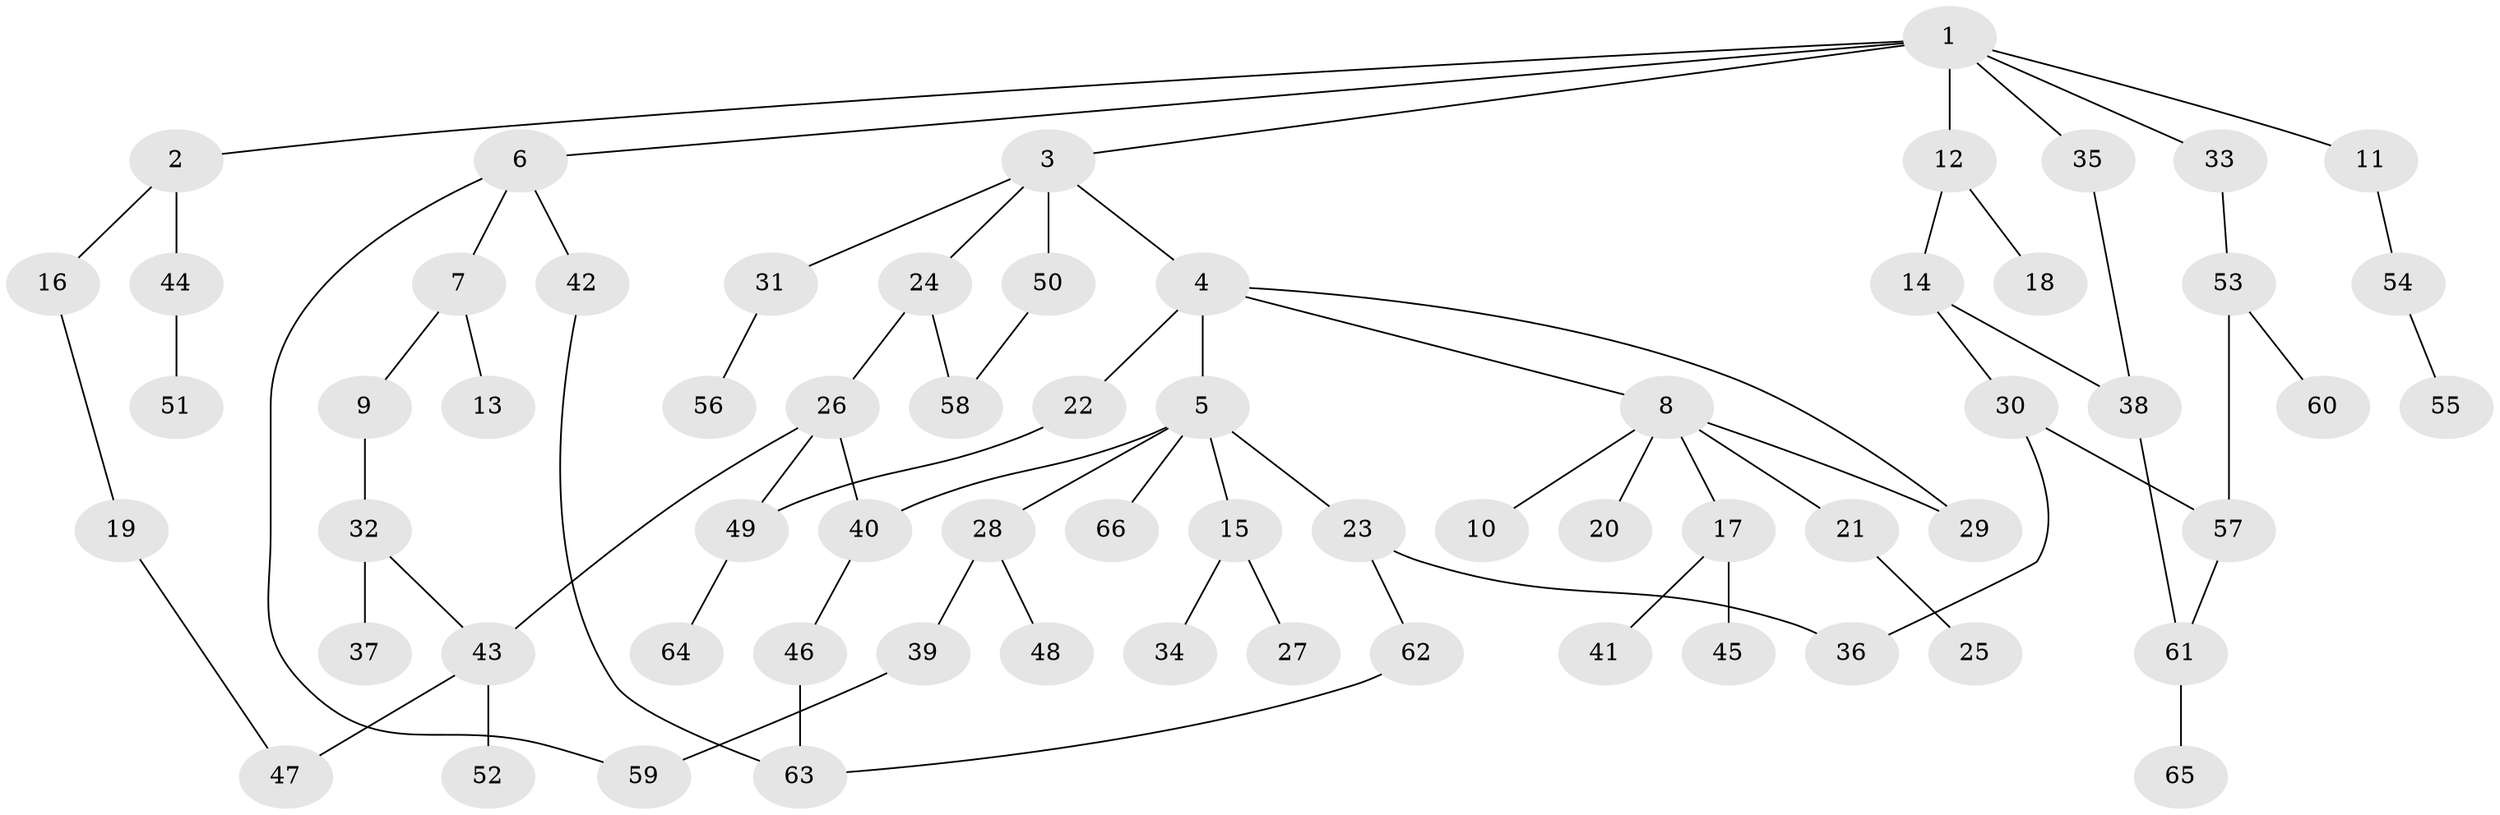 // Generated by graph-tools (version 1.1) at 2025/49/03/09/25 03:49:19]
// undirected, 66 vertices, 78 edges
graph export_dot {
graph [start="1"]
  node [color=gray90,style=filled];
  1;
  2;
  3;
  4;
  5;
  6;
  7;
  8;
  9;
  10;
  11;
  12;
  13;
  14;
  15;
  16;
  17;
  18;
  19;
  20;
  21;
  22;
  23;
  24;
  25;
  26;
  27;
  28;
  29;
  30;
  31;
  32;
  33;
  34;
  35;
  36;
  37;
  38;
  39;
  40;
  41;
  42;
  43;
  44;
  45;
  46;
  47;
  48;
  49;
  50;
  51;
  52;
  53;
  54;
  55;
  56;
  57;
  58;
  59;
  60;
  61;
  62;
  63;
  64;
  65;
  66;
  1 -- 2;
  1 -- 3;
  1 -- 6;
  1 -- 11;
  1 -- 12;
  1 -- 33;
  1 -- 35;
  2 -- 16;
  2 -- 44;
  3 -- 4;
  3 -- 24;
  3 -- 31;
  3 -- 50;
  4 -- 5;
  4 -- 8;
  4 -- 22;
  4 -- 29;
  5 -- 15;
  5 -- 23;
  5 -- 28;
  5 -- 66;
  5 -- 40;
  6 -- 7;
  6 -- 42;
  6 -- 59;
  7 -- 9;
  7 -- 13;
  8 -- 10;
  8 -- 17;
  8 -- 20;
  8 -- 21;
  8 -- 29;
  9 -- 32;
  11 -- 54;
  12 -- 14;
  12 -- 18;
  14 -- 30;
  14 -- 38;
  15 -- 27;
  15 -- 34;
  16 -- 19;
  17 -- 41;
  17 -- 45;
  19 -- 47;
  21 -- 25;
  22 -- 49;
  23 -- 62;
  23 -- 36;
  24 -- 26;
  24 -- 58;
  26 -- 40;
  26 -- 43;
  26 -- 49;
  28 -- 39;
  28 -- 48;
  30 -- 36;
  30 -- 57;
  31 -- 56;
  32 -- 37;
  32 -- 43;
  33 -- 53;
  35 -- 38;
  38 -- 61;
  39 -- 59;
  40 -- 46;
  42 -- 63;
  43 -- 52;
  43 -- 47;
  44 -- 51;
  46 -- 63;
  49 -- 64;
  50 -- 58;
  53 -- 57;
  53 -- 60;
  54 -- 55;
  57 -- 61;
  61 -- 65;
  62 -- 63;
}
